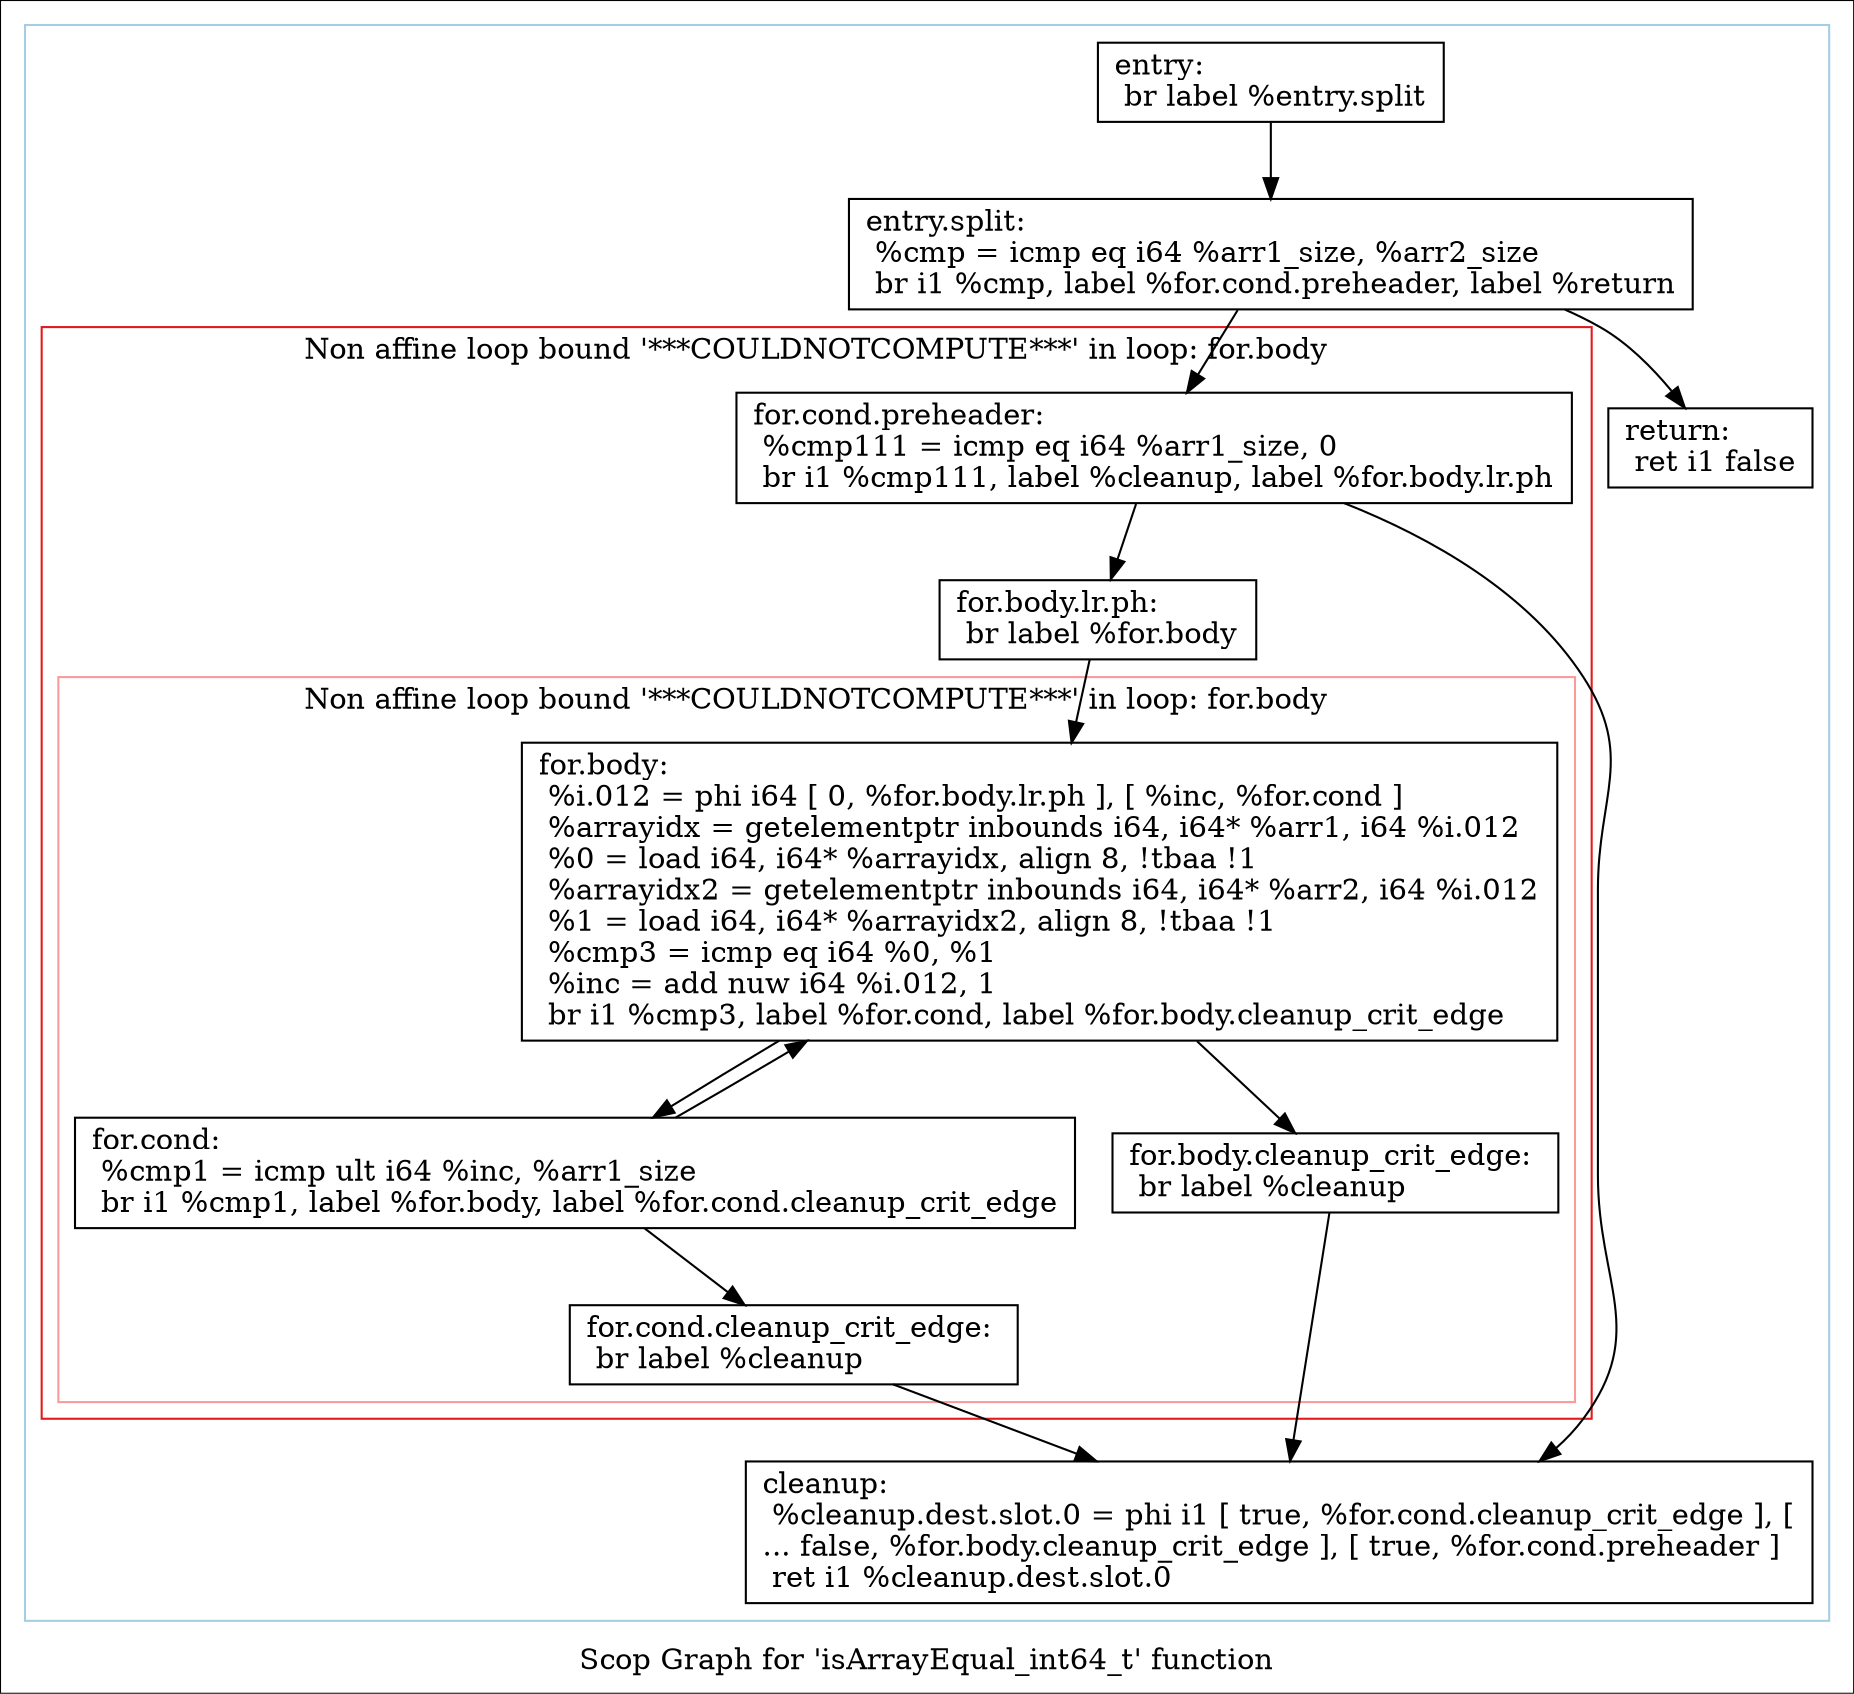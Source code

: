 digraph "Scop Graph for 'isArrayEqual_int64_t' function" {
	label="Scop Graph for 'isArrayEqual_int64_t' function";

	Node0xbfb6280 [shape=record,label="{entry:\l  br label %entry.split\l}"];
	Node0xbfb6280 -> Node0xbfa9df0;
	Node0xbfa9df0 [shape=record,label="{entry.split:                                      \l  %cmp = icmp eq i64 %arr1_size, %arr2_size\l  br i1 %cmp, label %for.cond.preheader, label %return\l}"];
	Node0xbfa9df0 -> Node0xbfcd8d0;
	Node0xbfa9df0 -> Node0xbfb4cb0;
	Node0xbfcd8d0 [shape=record,label="{for.cond.preheader:                               \l  %cmp111 = icmp eq i64 %arr1_size, 0\l  br i1 %cmp111, label %cleanup, label %for.body.lr.ph\l}"];
	Node0xbfcd8d0 -> Node0xbfb46a0;
	Node0xbfcd8d0 -> Node0xbfb5910;
	Node0xbfb46a0 [shape=record,label="{cleanup:                                          \l  %cleanup.dest.slot.0 = phi i1 [ true, %for.cond.cleanup_crit_edge ], [\l... false, %for.body.cleanup_crit_edge ], [ true, %for.cond.preheader ]\l  ret i1 %cleanup.dest.slot.0\l}"];
	Node0xbfb5910 [shape=record,label="{for.body.lr.ph:                                   \l  br label %for.body\l}"];
	Node0xbfb5910 -> Node0xbfd9480;
	Node0xbfd9480 [shape=record,label="{for.body:                                         \l  %i.012 = phi i64 [ 0, %for.body.lr.ph ], [ %inc, %for.cond ]\l  %arrayidx = getelementptr inbounds i64, i64* %arr1, i64 %i.012\l  %0 = load i64, i64* %arrayidx, align 8, !tbaa !1\l  %arrayidx2 = getelementptr inbounds i64, i64* %arr2, i64 %i.012\l  %1 = load i64, i64* %arrayidx2, align 8, !tbaa !1\l  %cmp3 = icmp eq i64 %0, %1\l  %inc = add nuw i64 %i.012, 1\l  br i1 %cmp3, label %for.cond, label %for.body.cleanup_crit_edge\l}"];
	Node0xbfd9480 -> Node0xc013b80;
	Node0xbfd9480 -> Node0xbfc2580;
	Node0xc013b80 [shape=record,label="{for.cond:                                         \l  %cmp1 = icmp ult i64 %inc, %arr1_size\l  br i1 %cmp1, label %for.body, label %for.cond.cleanup_crit_edge\l}"];
	Node0xc013b80 -> Node0xbfd9480[constraint=false];
	Node0xc013b80 -> Node0xbeb01d0;
	Node0xbeb01d0 [shape=record,label="{for.cond.cleanup_crit_edge:                       \l  br label %cleanup\l}"];
	Node0xbeb01d0 -> Node0xbfb46a0;
	Node0xbfc2580 [shape=record,label="{for.body.cleanup_crit_edge:                       \l  br label %cleanup\l}"];
	Node0xbfc2580 -> Node0xbfb46a0;
	Node0xbfb4cb0 [shape=record,label="{return:                                           \l  ret i1 false\l}"];
	colorscheme = "paired12"
        subgraph cluster_0xbfd1420 {
          label = "";
          style = solid;
          color = 1
          subgraph cluster_0xbfdd6a0 {
            label = "Non affine loop bound '***COULDNOTCOMPUTE***' in loop: for.body";
            style = solid;
            color = 6
            subgraph cluster_0xbfaf0d0 {
              label = "Non affine loop bound '***COULDNOTCOMPUTE***' in loop: for.body";
              style = solid;
              color = 5
              Node0xbfd9480;
              Node0xc013b80;
              Node0xbeb01d0;
              Node0xbfc2580;
            }
            Node0xbfcd8d0;
            Node0xbfb5910;
          }
          Node0xbfb6280;
          Node0xbfa9df0;
          Node0xbfb46a0;
          Node0xbfb4cb0;
        }
}
